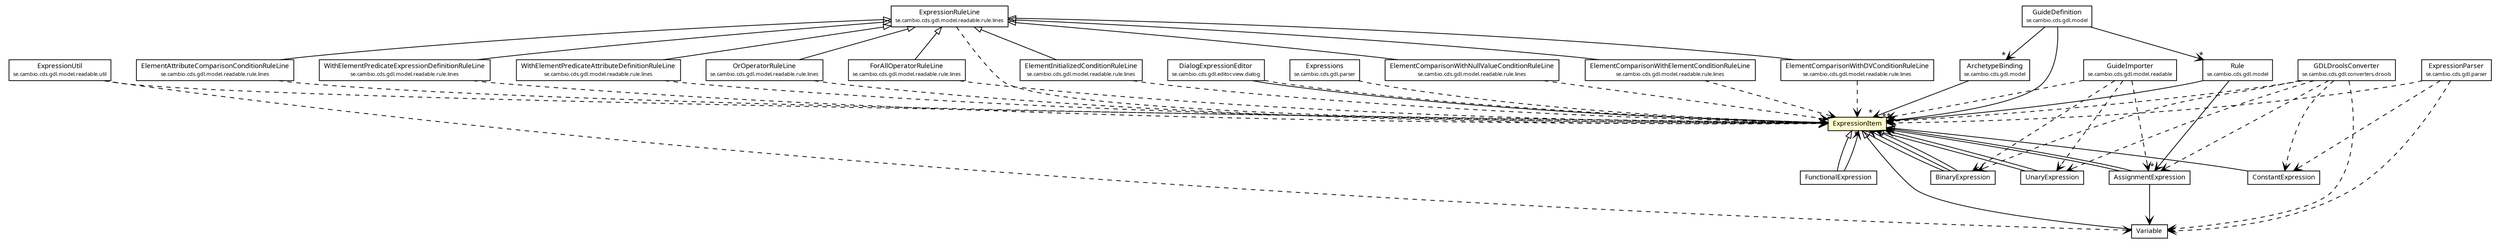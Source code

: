 #!/usr/local/bin/dot
#
# Class diagram 
# Generated by UMLGraph version R5_6 (http://www.umlgraph.org/)
#

digraph G {
	edge [fontname="Trebuchet MS",fontsize=10,labelfontname="Trebuchet MS",labelfontsize=10];
	node [fontname="Trebuchet MS",fontsize=10,shape=plaintext];
	nodesep=0.25;
	ranksep=0.5;
	// se.cambio.cds.gdl.model.Rule
	c183141 [label=<<table title="se.cambio.cds.gdl.model.Rule" border="0" cellborder="1" cellspacing="0" cellpadding="2" port="p" href="../Rule.html">
		<tr><td><table border="0" cellspacing="0" cellpadding="1">
<tr><td align="center" balign="center"><font face="Trebuchet MS"> Rule </font></td></tr>
<tr><td align="center" balign="center"><font face="Trebuchet MS" point-size="7.0"> se.cambio.cds.gdl.model </font></td></tr>
		</table></td></tr>
		</table>>, URL="../Rule.html", fontname="Trebuchet MS", fontcolor="black", fontsize=9.0];
	// se.cambio.cds.gdl.model.GuideDefinition
	c183146 [label=<<table title="se.cambio.cds.gdl.model.GuideDefinition" border="0" cellborder="1" cellspacing="0" cellpadding="2" port="p" href="../GuideDefinition.html">
		<tr><td><table border="0" cellspacing="0" cellpadding="1">
<tr><td align="center" balign="center"><font face="Trebuchet MS"> GuideDefinition </font></td></tr>
<tr><td align="center" balign="center"><font face="Trebuchet MS" point-size="7.0"> se.cambio.cds.gdl.model </font></td></tr>
		</table></td></tr>
		</table>>, URL="../GuideDefinition.html", fontname="Trebuchet MS", fontcolor="black", fontsize=9.0];
	// se.cambio.cds.gdl.model.ArchetypeBinding
	c183152 [label=<<table title="se.cambio.cds.gdl.model.ArchetypeBinding" border="0" cellborder="1" cellspacing="0" cellpadding="2" port="p" href="../ArchetypeBinding.html">
		<tr><td><table border="0" cellspacing="0" cellpadding="1">
<tr><td align="center" balign="center"><font face="Trebuchet MS"> ArchetypeBinding </font></td></tr>
<tr><td align="center" balign="center"><font face="Trebuchet MS" point-size="7.0"> se.cambio.cds.gdl.model </font></td></tr>
		</table></td></tr>
		</table>>, URL="../ArchetypeBinding.html", fontname="Trebuchet MS", fontcolor="black", fontsize=9.0];
	// se.cambio.cds.gdl.model.expression.Variable
	c183153 [label=<<table title="se.cambio.cds.gdl.model.expression.Variable" border="0" cellborder="1" cellspacing="0" cellpadding="2" port="p" href="./Variable.html">
		<tr><td><table border="0" cellspacing="0" cellpadding="1">
<tr><td align="center" balign="center"><font face="Trebuchet MS"> Variable </font></td></tr>
		</table></td></tr>
		</table>>, URL="./Variable.html", fontname="Trebuchet MS", fontcolor="black", fontsize=9.0];
	// se.cambio.cds.gdl.model.expression.UnaryExpression
	c183154 [label=<<table title="se.cambio.cds.gdl.model.expression.UnaryExpression" border="0" cellborder="1" cellspacing="0" cellpadding="2" port="p" href="./UnaryExpression.html">
		<tr><td><table border="0" cellspacing="0" cellpadding="1">
<tr><td align="center" balign="center"><font face="Trebuchet MS"> UnaryExpression </font></td></tr>
		</table></td></tr>
		</table>>, URL="./UnaryExpression.html", fontname="Trebuchet MS", fontcolor="black", fontsize=9.0];
	// se.cambio.cds.gdl.model.expression.FunctionalExpression
	c183159 [label=<<table title="se.cambio.cds.gdl.model.expression.FunctionalExpression" border="0" cellborder="1" cellspacing="0" cellpadding="2" port="p" href="./FunctionalExpression.html">
		<tr><td><table border="0" cellspacing="0" cellpadding="1">
<tr><td align="center" balign="center"><font face="Trebuchet MS"> FunctionalExpression </font></td></tr>
		</table></td></tr>
		</table>>, URL="./FunctionalExpression.html", fontname="Trebuchet MS", fontcolor="black", fontsize=9.0];
	// se.cambio.cds.gdl.model.expression.ExpressionItem
	c183160 [label=<<table title="se.cambio.cds.gdl.model.expression.ExpressionItem" border="0" cellborder="1" cellspacing="0" cellpadding="2" port="p" bgcolor="lemonChiffon" href="./ExpressionItem.html">
		<tr><td><table border="0" cellspacing="0" cellpadding="1">
<tr><td align="center" balign="center"><font face="Trebuchet MS"> ExpressionItem </font></td></tr>
		</table></td></tr>
		</table>>, URL="./ExpressionItem.html", fontname="Trebuchet MS", fontcolor="black", fontsize=9.0];
	// se.cambio.cds.gdl.model.expression.ConstantExpression
	c183162 [label=<<table title="se.cambio.cds.gdl.model.expression.ConstantExpression" border="0" cellborder="1" cellspacing="0" cellpadding="2" port="p" href="./ConstantExpression.html">
		<tr><td><table border="0" cellspacing="0" cellpadding="1">
<tr><td align="center" balign="center"><font face="Trebuchet MS"> ConstantExpression </font></td></tr>
		</table></td></tr>
		</table>>, URL="./ConstantExpression.html", fontname="Trebuchet MS", fontcolor="black", fontsize=9.0];
	// se.cambio.cds.gdl.model.expression.BinaryExpression
	c183165 [label=<<table title="se.cambio.cds.gdl.model.expression.BinaryExpression" border="0" cellborder="1" cellspacing="0" cellpadding="2" port="p" href="./BinaryExpression.html">
		<tr><td><table border="0" cellspacing="0" cellpadding="1">
<tr><td align="center" balign="center"><font face="Trebuchet MS"> BinaryExpression </font></td></tr>
		</table></td></tr>
		</table>>, URL="./BinaryExpression.html", fontname="Trebuchet MS", fontcolor="black", fontsize=9.0];
	// se.cambio.cds.gdl.model.expression.AssignmentExpression
	c183166 [label=<<table title="se.cambio.cds.gdl.model.expression.AssignmentExpression" border="0" cellborder="1" cellspacing="0" cellpadding="2" port="p" href="./AssignmentExpression.html">
		<tr><td><table border="0" cellspacing="0" cellpadding="1">
<tr><td align="center" balign="center"><font face="Trebuchet MS"> AssignmentExpression </font></td></tr>
		</table></td></tr>
		</table>>, URL="./AssignmentExpression.html", fontname="Trebuchet MS", fontcolor="black", fontsize=9.0];
	// se.cambio.cds.gdl.parser.Expressions
	c183247 [label=<<table title="se.cambio.cds.gdl.parser.Expressions" border="0" cellborder="1" cellspacing="0" cellpadding="2" port="p" href="../../parser/Expressions.html">
		<tr><td><table border="0" cellspacing="0" cellpadding="1">
<tr><td align="center" balign="center"><font face="Trebuchet MS"> Expressions </font></td></tr>
<tr><td align="center" balign="center"><font face="Trebuchet MS" point-size="7.0"> se.cambio.cds.gdl.parser </font></td></tr>
		</table></td></tr>
		</table>>, URL="../../parser/Expressions.html", fontname="Trebuchet MS", fontcolor="black", fontsize=9.0];
	// se.cambio.cds.gdl.parser.ExpressionParser
	c183250 [label=<<table title="se.cambio.cds.gdl.parser.ExpressionParser" border="0" cellborder="1" cellspacing="0" cellpadding="2" port="p" href="../../parser/ExpressionParser.html">
		<tr><td><table border="0" cellspacing="0" cellpadding="1">
<tr><td align="center" balign="center"><font face="Trebuchet MS"> ExpressionParser </font></td></tr>
<tr><td align="center" balign="center"><font face="Trebuchet MS" point-size="7.0"> se.cambio.cds.gdl.parser </font></td></tr>
		</table></td></tr>
		</table>>, URL="../../parser/ExpressionParser.html", fontname="Trebuchet MS", fontcolor="black", fontsize=9.0];
	// se.cambio.cds.gdl.model.readable.GuideImporter
	c183335 [label=<<table title="se.cambio.cds.gdl.model.readable.GuideImporter" border="0" cellborder="1" cellspacing="0" cellpadding="2" port="p" href="../readable/GuideImporter.html">
		<tr><td><table border="0" cellspacing="0" cellpadding="1">
<tr><td align="center" balign="center"><font face="Trebuchet MS"> GuideImporter </font></td></tr>
<tr><td align="center" balign="center"><font face="Trebuchet MS" point-size="7.0"> se.cambio.cds.gdl.model.readable </font></td></tr>
		</table></td></tr>
		</table>>, URL="../readable/GuideImporter.html", fontname="Trebuchet MS", fontcolor="black", fontsize=9.0];
	// se.cambio.cds.gdl.model.readable.rule.lines.WithElementPredicateExpressionDefinitionRuleLine
	c183336 [label=<<table title="se.cambio.cds.gdl.model.readable.rule.lines.WithElementPredicateExpressionDefinitionRuleLine" border="0" cellborder="1" cellspacing="0" cellpadding="2" port="p" href="../readable/rule/lines/WithElementPredicateExpressionDefinitionRuleLine.html">
		<tr><td><table border="0" cellspacing="0" cellpadding="1">
<tr><td align="center" balign="center"><font face="Trebuchet MS"> WithElementPredicateExpressionDefinitionRuleLine </font></td></tr>
<tr><td align="center" balign="center"><font face="Trebuchet MS" point-size="7.0"> se.cambio.cds.gdl.model.readable.rule.lines </font></td></tr>
		</table></td></tr>
		</table>>, URL="../readable/rule/lines/WithElementPredicateExpressionDefinitionRuleLine.html", fontname="Trebuchet MS", fontcolor="black", fontsize=9.0];
	// se.cambio.cds.gdl.model.readable.rule.lines.WithElementPredicateAttributeDefinitionRuleLine
	c183337 [label=<<table title="se.cambio.cds.gdl.model.readable.rule.lines.WithElementPredicateAttributeDefinitionRuleLine" border="0" cellborder="1" cellspacing="0" cellpadding="2" port="p" href="../readable/rule/lines/WithElementPredicateAttributeDefinitionRuleLine.html">
		<tr><td><table border="0" cellspacing="0" cellpadding="1">
<tr><td align="center" balign="center"><font face="Trebuchet MS"> WithElementPredicateAttributeDefinitionRuleLine </font></td></tr>
<tr><td align="center" balign="center"><font face="Trebuchet MS" point-size="7.0"> se.cambio.cds.gdl.model.readable.rule.lines </font></td></tr>
		</table></td></tr>
		</table>>, URL="../readable/rule/lines/WithElementPredicateAttributeDefinitionRuleLine.html", fontname="Trebuchet MS", fontcolor="black", fontsize=9.0];
	// se.cambio.cds.gdl.model.readable.rule.lines.OrOperatorRuleLine
	c183343 [label=<<table title="se.cambio.cds.gdl.model.readable.rule.lines.OrOperatorRuleLine" border="0" cellborder="1" cellspacing="0" cellpadding="2" port="p" href="../readable/rule/lines/OrOperatorRuleLine.html">
		<tr><td><table border="0" cellspacing="0" cellpadding="1">
<tr><td align="center" balign="center"><font face="Trebuchet MS"> OrOperatorRuleLine </font></td></tr>
<tr><td align="center" balign="center"><font face="Trebuchet MS" point-size="7.0"> se.cambio.cds.gdl.model.readable.rule.lines </font></td></tr>
		</table></td></tr>
		</table>>, URL="../readable/rule/lines/OrOperatorRuleLine.html", fontname="Trebuchet MS", fontcolor="black", fontsize=9.0];
	// se.cambio.cds.gdl.model.readable.rule.lines.ForAllOperatorRuleLine
	c183344 [label=<<table title="se.cambio.cds.gdl.model.readable.rule.lines.ForAllOperatorRuleLine" border="0" cellborder="1" cellspacing="0" cellpadding="2" port="p" href="../readable/rule/lines/ForAllOperatorRuleLine.html">
		<tr><td><table border="0" cellspacing="0" cellpadding="1">
<tr><td align="center" balign="center"><font face="Trebuchet MS"> ForAllOperatorRuleLine </font></td></tr>
<tr><td align="center" balign="center"><font face="Trebuchet MS" point-size="7.0"> se.cambio.cds.gdl.model.readable.rule.lines </font></td></tr>
		</table></td></tr>
		</table>>, URL="../readable/rule/lines/ForAllOperatorRuleLine.html", fontname="Trebuchet MS", fontcolor="black", fontsize=9.0];
	// se.cambio.cds.gdl.model.readable.rule.lines.ExpressionRuleLine
	c183345 [label=<<table title="se.cambio.cds.gdl.model.readable.rule.lines.ExpressionRuleLine" border="0" cellborder="1" cellspacing="0" cellpadding="2" port="p" href="../readable/rule/lines/ExpressionRuleLine.html">
		<tr><td><table border="0" cellspacing="0" cellpadding="1">
<tr><td align="center" balign="center"><font face="Trebuchet MS"> ExpressionRuleLine </font></td></tr>
<tr><td align="center" balign="center"><font face="Trebuchet MS" point-size="7.0"> se.cambio.cds.gdl.model.readable.rule.lines </font></td></tr>
		</table></td></tr>
		</table>>, URL="../readable/rule/lines/ExpressionRuleLine.html", fontname="Trebuchet MS", fontcolor="black", fontsize=9.0];
	// se.cambio.cds.gdl.model.readable.rule.lines.ElementInitializedConditionRuleLine
	c183346 [label=<<table title="se.cambio.cds.gdl.model.readable.rule.lines.ElementInitializedConditionRuleLine" border="0" cellborder="1" cellspacing="0" cellpadding="2" port="p" href="../readable/rule/lines/ElementInitializedConditionRuleLine.html">
		<tr><td><table border="0" cellspacing="0" cellpadding="1">
<tr><td align="center" balign="center"><font face="Trebuchet MS"> ElementInitializedConditionRuleLine </font></td></tr>
<tr><td align="center" balign="center"><font face="Trebuchet MS" point-size="7.0"> se.cambio.cds.gdl.model.readable.rule.lines </font></td></tr>
		</table></td></tr>
		</table>>, URL="../readable/rule/lines/ElementInitializedConditionRuleLine.html", fontname="Trebuchet MS", fontcolor="black", fontsize=9.0];
	// se.cambio.cds.gdl.model.readable.rule.lines.ElementComparisonWithNullValueConditionRuleLine
	c183347 [label=<<table title="se.cambio.cds.gdl.model.readable.rule.lines.ElementComparisonWithNullValueConditionRuleLine" border="0" cellborder="1" cellspacing="0" cellpadding="2" port="p" href="../readable/rule/lines/ElementComparisonWithNullValueConditionRuleLine.html">
		<tr><td><table border="0" cellspacing="0" cellpadding="1">
<tr><td align="center" balign="center"><font face="Trebuchet MS"> ElementComparisonWithNullValueConditionRuleLine </font></td></tr>
<tr><td align="center" balign="center"><font face="Trebuchet MS" point-size="7.0"> se.cambio.cds.gdl.model.readable.rule.lines </font></td></tr>
		</table></td></tr>
		</table>>, URL="../readable/rule/lines/ElementComparisonWithNullValueConditionRuleLine.html", fontname="Trebuchet MS", fontcolor="black", fontsize=9.0];
	// se.cambio.cds.gdl.model.readable.rule.lines.ElementComparisonWithElementConditionRuleLine
	c183348 [label=<<table title="se.cambio.cds.gdl.model.readable.rule.lines.ElementComparisonWithElementConditionRuleLine" border="0" cellborder="1" cellspacing="0" cellpadding="2" port="p" href="../readable/rule/lines/ElementComparisonWithElementConditionRuleLine.html">
		<tr><td><table border="0" cellspacing="0" cellpadding="1">
<tr><td align="center" balign="center"><font face="Trebuchet MS"> ElementComparisonWithElementConditionRuleLine </font></td></tr>
<tr><td align="center" balign="center"><font face="Trebuchet MS" point-size="7.0"> se.cambio.cds.gdl.model.readable.rule.lines </font></td></tr>
		</table></td></tr>
		</table>>, URL="../readable/rule/lines/ElementComparisonWithElementConditionRuleLine.html", fontname="Trebuchet MS", fontcolor="black", fontsize=9.0];
	// se.cambio.cds.gdl.model.readable.rule.lines.ElementComparisonWithDVConditionRuleLine
	c183349 [label=<<table title="se.cambio.cds.gdl.model.readable.rule.lines.ElementComparisonWithDVConditionRuleLine" border="0" cellborder="1" cellspacing="0" cellpadding="2" port="p" href="../readable/rule/lines/ElementComparisonWithDVConditionRuleLine.html">
		<tr><td><table border="0" cellspacing="0" cellpadding="1">
<tr><td align="center" balign="center"><font face="Trebuchet MS"> ElementComparisonWithDVConditionRuleLine </font></td></tr>
<tr><td align="center" balign="center"><font face="Trebuchet MS" point-size="7.0"> se.cambio.cds.gdl.model.readable.rule.lines </font></td></tr>
		</table></td></tr>
		</table>>, URL="../readable/rule/lines/ElementComparisonWithDVConditionRuleLine.html", fontname="Trebuchet MS", fontcolor="black", fontsize=9.0];
	// se.cambio.cds.gdl.model.readable.rule.lines.ElementAttributeComparisonConditionRuleLine
	c183350 [label=<<table title="se.cambio.cds.gdl.model.readable.rule.lines.ElementAttributeComparisonConditionRuleLine" border="0" cellborder="1" cellspacing="0" cellpadding="2" port="p" href="../readable/rule/lines/ElementAttributeComparisonConditionRuleLine.html">
		<tr><td><table border="0" cellspacing="0" cellpadding="1">
<tr><td align="center" balign="center"><font face="Trebuchet MS"> ElementAttributeComparisonConditionRuleLine </font></td></tr>
<tr><td align="center" balign="center"><font face="Trebuchet MS" point-size="7.0"> se.cambio.cds.gdl.model.readable.rule.lines </font></td></tr>
		</table></td></tr>
		</table>>, URL="../readable/rule/lines/ElementAttributeComparisonConditionRuleLine.html", fontname="Trebuchet MS", fontcolor="black", fontsize=9.0];
	// se.cambio.cds.gdl.model.readable.util.ExpressionUtil
	c183388 [label=<<table title="se.cambio.cds.gdl.model.readable.util.ExpressionUtil" border="0" cellborder="1" cellspacing="0" cellpadding="2" port="p" href="../readable/util/ExpressionUtil.html">
		<tr><td><table border="0" cellspacing="0" cellpadding="1">
<tr><td align="center" balign="center"><font face="Trebuchet MS"> ExpressionUtil </font></td></tr>
<tr><td align="center" balign="center"><font face="Trebuchet MS" point-size="7.0"> se.cambio.cds.gdl.model.readable.util </font></td></tr>
		</table></td></tr>
		</table>>, URL="../readable/util/ExpressionUtil.html", fontname="Trebuchet MS", fontcolor="black", fontsize=9.0];
	// se.cambio.cds.gdl.converters.drools.GDLDroolsConverter
	c183499 [label=<<table title="se.cambio.cds.gdl.converters.drools.GDLDroolsConverter" border="0" cellborder="1" cellspacing="0" cellpadding="2" port="p" href="../../converters/drools/GDLDroolsConverter.html">
		<tr><td><table border="0" cellspacing="0" cellpadding="1">
<tr><td align="center" balign="center"><font face="Trebuchet MS"> GDLDroolsConverter </font></td></tr>
<tr><td align="center" balign="center"><font face="Trebuchet MS" point-size="7.0"> se.cambio.cds.gdl.converters.drools </font></td></tr>
		</table></td></tr>
		</table>>, URL="../../converters/drools/GDLDroolsConverter.html", fontname="Trebuchet MS", fontcolor="black", fontsize=9.0];
	// se.cambio.cds.gdl.editor.view.dialog.DialogExpressionEditor
	c183532 [label=<<table title="se.cambio.cds.gdl.editor.view.dialog.DialogExpressionEditor" border="0" cellborder="1" cellspacing="0" cellpadding="2" port="p" href="../../editor/view/dialog/DialogExpressionEditor.html">
		<tr><td><table border="0" cellspacing="0" cellpadding="1">
<tr><td align="center" balign="center"><font face="Trebuchet MS"> DialogExpressionEditor </font></td></tr>
<tr><td align="center" balign="center"><font face="Trebuchet MS" point-size="7.0"> se.cambio.cds.gdl.editor.view.dialog </font></td></tr>
		</table></td></tr>
		</table>>, URL="../../editor/view/dialog/DialogExpressionEditor.html", fontname="Trebuchet MS", fontcolor="black", fontsize=9.0];
	//se.cambio.cds.gdl.model.expression.Variable extends se.cambio.cds.gdl.model.expression.ExpressionItem
	c183160:p -> c183153:p [dir=back,arrowtail=empty];
	//se.cambio.cds.gdl.model.expression.UnaryExpression extends se.cambio.cds.gdl.model.expression.ExpressionItem
	c183160:p -> c183154:p [dir=back,arrowtail=empty];
	//se.cambio.cds.gdl.model.expression.FunctionalExpression extends se.cambio.cds.gdl.model.expression.ExpressionItem
	c183160:p -> c183159:p [dir=back,arrowtail=empty];
	//se.cambio.cds.gdl.model.expression.ConstantExpression extends se.cambio.cds.gdl.model.expression.ExpressionItem
	c183160:p -> c183162:p [dir=back,arrowtail=empty];
	//se.cambio.cds.gdl.model.expression.BinaryExpression extends se.cambio.cds.gdl.model.expression.ExpressionItem
	c183160:p -> c183165:p [dir=back,arrowtail=empty];
	//se.cambio.cds.gdl.model.expression.AssignmentExpression extends se.cambio.cds.gdl.model.expression.ExpressionItem
	c183160:p -> c183166:p [dir=back,arrowtail=empty];
	//se.cambio.cds.gdl.model.readable.rule.lines.WithElementPredicateExpressionDefinitionRuleLine extends se.cambio.cds.gdl.model.readable.rule.lines.ExpressionRuleLine
	c183345:p -> c183336:p [dir=back,arrowtail=empty];
	//se.cambio.cds.gdl.model.readable.rule.lines.WithElementPredicateAttributeDefinitionRuleLine extends se.cambio.cds.gdl.model.readable.rule.lines.ExpressionRuleLine
	c183345:p -> c183337:p [dir=back,arrowtail=empty];
	//se.cambio.cds.gdl.model.readable.rule.lines.OrOperatorRuleLine extends se.cambio.cds.gdl.model.readable.rule.lines.ExpressionRuleLine
	c183345:p -> c183343:p [dir=back,arrowtail=empty];
	//se.cambio.cds.gdl.model.readable.rule.lines.ForAllOperatorRuleLine extends se.cambio.cds.gdl.model.readable.rule.lines.ExpressionRuleLine
	c183345:p -> c183344:p [dir=back,arrowtail=empty];
	//se.cambio.cds.gdl.model.readable.rule.lines.ElementInitializedConditionRuleLine extends se.cambio.cds.gdl.model.readable.rule.lines.ExpressionRuleLine
	c183345:p -> c183346:p [dir=back,arrowtail=empty];
	//se.cambio.cds.gdl.model.readable.rule.lines.ElementComparisonWithNullValueConditionRuleLine extends se.cambio.cds.gdl.model.readable.rule.lines.ExpressionRuleLine
	c183345:p -> c183347:p [dir=back,arrowtail=empty];
	//se.cambio.cds.gdl.model.readable.rule.lines.ElementComparisonWithElementConditionRuleLine extends se.cambio.cds.gdl.model.readable.rule.lines.ExpressionRuleLine
	c183345:p -> c183348:p [dir=back,arrowtail=empty];
	//se.cambio.cds.gdl.model.readable.rule.lines.ElementComparisonWithDVConditionRuleLine extends se.cambio.cds.gdl.model.readable.rule.lines.ExpressionRuleLine
	c183345:p -> c183349:p [dir=back,arrowtail=empty];
	//se.cambio.cds.gdl.model.readable.rule.lines.ElementAttributeComparisonConditionRuleLine extends se.cambio.cds.gdl.model.readable.rule.lines.ExpressionRuleLine
	c183345:p -> c183350:p [dir=back,arrowtail=empty];
	// se.cambio.cds.gdl.model.Rule NAVASSOC se.cambio.cds.gdl.model.expression.ExpressionItem
	c183141:p -> c183160:p [taillabel="", label="", headlabel="*", fontname="Trebuchet MS", fontcolor="black", fontsize=10.0, color="black", arrowhead=open];
	// se.cambio.cds.gdl.model.Rule NAVASSOC se.cambio.cds.gdl.model.expression.AssignmentExpression
	c183141:p -> c183166:p [taillabel="", label="", headlabel="*", fontname="Trebuchet MS", fontcolor="black", fontsize=10.0, color="black", arrowhead=open];
	// se.cambio.cds.gdl.model.GuideDefinition NAVASSOC se.cambio.cds.gdl.model.ArchetypeBinding
	c183146:p -> c183152:p [taillabel="", label="", headlabel="*", fontname="Trebuchet MS", fontcolor="black", fontsize=10.0, color="black", arrowhead=open];
	// se.cambio.cds.gdl.model.GuideDefinition NAVASSOC se.cambio.cds.gdl.model.Rule
	c183146:p -> c183141:p [taillabel="", label="", headlabel="*", fontname="Trebuchet MS", fontcolor="black", fontsize=10.0, color="black", arrowhead=open];
	// se.cambio.cds.gdl.model.GuideDefinition NAVASSOC se.cambio.cds.gdl.model.expression.ExpressionItem
	c183146:p -> c183160:p [taillabel="", label="", headlabel="*", fontname="Trebuchet MS", fontcolor="black", fontsize=10.0, color="black", arrowhead=open];
	// se.cambio.cds.gdl.model.ArchetypeBinding NAVASSOC se.cambio.cds.gdl.model.expression.ExpressionItem
	c183152:p -> c183160:p [taillabel="", label="", headlabel="*", fontname="Trebuchet MS", fontcolor="black", fontsize=10.0, color="black", arrowhead=open];
	// se.cambio.cds.gdl.model.expression.UnaryExpression NAVASSOC se.cambio.cds.gdl.model.expression.ExpressionItem
	c183154:p -> c183160:p [taillabel="", label="", headlabel="", fontname="Trebuchet MS", fontcolor="black", fontsize=10.0, color="black", arrowhead=open];
	// se.cambio.cds.gdl.model.expression.FunctionalExpression NAVASSOC se.cambio.cds.gdl.model.expression.ExpressionItem
	c183159:p -> c183160:p [taillabel="", label="", headlabel="*", fontname="Trebuchet MS", fontcolor="black", fontsize=10.0, color="black", arrowhead=open];
	// se.cambio.cds.gdl.model.expression.BinaryExpression NAVASSOC se.cambio.cds.gdl.model.expression.ExpressionItem
	c183165:p -> c183160:p [taillabel="", label="", headlabel="", fontname="Trebuchet MS", fontcolor="black", fontsize=10.0, color="black", arrowhead=open];
	// se.cambio.cds.gdl.model.expression.BinaryExpression NAVASSOC se.cambio.cds.gdl.model.expression.ExpressionItem
	c183165:p -> c183160:p [taillabel="", label="", headlabel="", fontname="Trebuchet MS", fontcolor="black", fontsize=10.0, color="black", arrowhead=open];
	// se.cambio.cds.gdl.model.expression.AssignmentExpression NAVASSOC se.cambio.cds.gdl.model.expression.Variable
	c183166:p -> c183153:p [taillabel="", label="", headlabel="", fontname="Trebuchet MS", fontcolor="black", fontsize=10.0, color="black", arrowhead=open];
	// se.cambio.cds.gdl.model.expression.AssignmentExpression NAVASSOC se.cambio.cds.gdl.model.expression.ExpressionItem
	c183166:p -> c183160:p [taillabel="", label="", headlabel="", fontname="Trebuchet MS", fontcolor="black", fontsize=10.0, color="black", arrowhead=open];
	// se.cambio.cds.gdl.editor.view.dialog.DialogExpressionEditor NAVASSOC se.cambio.cds.gdl.model.expression.ExpressionItem
	c183532:p -> c183160:p [taillabel="", label="", headlabel="", fontname="Trebuchet MS", fontcolor="black", fontsize=10.0, color="black", arrowhead=open];
	// se.cambio.cds.gdl.parser.Expressions DEPEND se.cambio.cds.gdl.model.expression.ExpressionItem
	c183247:p -> c183160:p [taillabel="", label="", headlabel="", fontname="Trebuchet MS", fontcolor="black", fontsize=10.0, color="black", arrowhead=open, style=dashed];
	// se.cambio.cds.gdl.parser.ExpressionParser DEPEND se.cambio.cds.gdl.model.expression.ExpressionItem
	c183250:p -> c183160:p [taillabel="", label="", headlabel="", fontname="Trebuchet MS", fontcolor="black", fontsize=10.0, color="black", arrowhead=open, style=dashed];
	// se.cambio.cds.gdl.parser.ExpressionParser DEPEND se.cambio.cds.gdl.model.expression.ConstantExpression
	c183250:p -> c183162:p [taillabel="", label="", headlabel="", fontname="Trebuchet MS", fontcolor="black", fontsize=10.0, color="black", arrowhead=open, style=dashed];
	// se.cambio.cds.gdl.parser.ExpressionParser DEPEND se.cambio.cds.gdl.model.expression.Variable
	c183250:p -> c183153:p [taillabel="", label="", headlabel="", fontname="Trebuchet MS", fontcolor="black", fontsize=10.0, color="black", arrowhead=open, style=dashed];
	// se.cambio.cds.gdl.model.readable.GuideImporter DEPEND se.cambio.cds.gdl.model.expression.UnaryExpression
	c183335:p -> c183154:p [taillabel="", label="", headlabel="", fontname="Trebuchet MS", fontcolor="black", fontsize=10.0, color="black", arrowhead=open, style=dashed];
	// se.cambio.cds.gdl.model.readable.GuideImporter DEPEND se.cambio.cds.gdl.model.expression.ExpressionItem
	c183335:p -> c183160:p [taillabel="", label="", headlabel="", fontname="Trebuchet MS", fontcolor="black", fontsize=10.0, color="black", arrowhead=open, style=dashed];
	// se.cambio.cds.gdl.model.readable.GuideImporter DEPEND se.cambio.cds.gdl.model.expression.AssignmentExpression
	c183335:p -> c183166:p [taillabel="", label="", headlabel="", fontname="Trebuchet MS", fontcolor="black", fontsize=10.0, color="black", arrowhead=open, style=dashed];
	// se.cambio.cds.gdl.model.readable.GuideImporter DEPEND se.cambio.cds.gdl.model.expression.BinaryExpression
	c183335:p -> c183165:p [taillabel="", label="", headlabel="", fontname="Trebuchet MS", fontcolor="black", fontsize=10.0, color="black", arrowhead=open, style=dashed];
	// se.cambio.cds.gdl.model.readable.rule.lines.WithElementPredicateExpressionDefinitionRuleLine DEPEND se.cambio.cds.gdl.model.expression.ExpressionItem
	c183336:p -> c183160:p [taillabel="", label="", headlabel="", fontname="Trebuchet MS", fontcolor="black", fontsize=10.0, color="black", arrowhead=open, style=dashed];
	// se.cambio.cds.gdl.model.readable.rule.lines.WithElementPredicateAttributeDefinitionRuleLine DEPEND se.cambio.cds.gdl.model.expression.ExpressionItem
	c183337:p -> c183160:p [taillabel="", label="", headlabel="", fontname="Trebuchet MS", fontcolor="black", fontsize=10.0, color="black", arrowhead=open, style=dashed];
	// se.cambio.cds.gdl.model.readable.rule.lines.OrOperatorRuleLine DEPEND se.cambio.cds.gdl.model.expression.ExpressionItem
	c183343:p -> c183160:p [taillabel="", label="", headlabel="", fontname="Trebuchet MS", fontcolor="black", fontsize=10.0, color="black", arrowhead=open, style=dashed];
	// se.cambio.cds.gdl.model.readable.rule.lines.ForAllOperatorRuleLine DEPEND se.cambio.cds.gdl.model.expression.ExpressionItem
	c183344:p -> c183160:p [taillabel="", label="", headlabel="", fontname="Trebuchet MS", fontcolor="black", fontsize=10.0, color="black", arrowhead=open, style=dashed];
	// se.cambio.cds.gdl.model.readable.rule.lines.ExpressionRuleLine DEPEND se.cambio.cds.gdl.model.expression.ExpressionItem
	c183345:p -> c183160:p [taillabel="", label="", headlabel="", fontname="Trebuchet MS", fontcolor="black", fontsize=10.0, color="black", arrowhead=open, style=dashed];
	// se.cambio.cds.gdl.model.readable.rule.lines.ElementInitializedConditionRuleLine DEPEND se.cambio.cds.gdl.model.expression.ExpressionItem
	c183346:p -> c183160:p [taillabel="", label="", headlabel="", fontname="Trebuchet MS", fontcolor="black", fontsize=10.0, color="black", arrowhead=open, style=dashed];
	// se.cambio.cds.gdl.model.readable.rule.lines.ElementComparisonWithNullValueConditionRuleLine DEPEND se.cambio.cds.gdl.model.expression.ExpressionItem
	c183347:p -> c183160:p [taillabel="", label="", headlabel="", fontname="Trebuchet MS", fontcolor="black", fontsize=10.0, color="black", arrowhead=open, style=dashed];
	// se.cambio.cds.gdl.model.readable.rule.lines.ElementComparisonWithElementConditionRuleLine DEPEND se.cambio.cds.gdl.model.expression.ExpressionItem
	c183348:p -> c183160:p [taillabel="", label="", headlabel="", fontname="Trebuchet MS", fontcolor="black", fontsize=10.0, color="black", arrowhead=open, style=dashed];
	// se.cambio.cds.gdl.model.readable.rule.lines.ElementComparisonWithDVConditionRuleLine DEPEND se.cambio.cds.gdl.model.expression.ExpressionItem
	c183349:p -> c183160:p [taillabel="", label="", headlabel="", fontname="Trebuchet MS", fontcolor="black", fontsize=10.0, color="black", arrowhead=open, style=dashed];
	// se.cambio.cds.gdl.model.readable.rule.lines.ElementAttributeComparisonConditionRuleLine DEPEND se.cambio.cds.gdl.model.expression.ExpressionItem
	c183350:p -> c183160:p [taillabel="", label="", headlabel="", fontname="Trebuchet MS", fontcolor="black", fontsize=10.0, color="black", arrowhead=open, style=dashed];
	// se.cambio.cds.gdl.model.readable.util.ExpressionUtil DEPEND se.cambio.cds.gdl.model.expression.ExpressionItem
	c183388:p -> c183160:p [taillabel="", label="", headlabel="", fontname="Trebuchet MS", fontcolor="black", fontsize=10.0, color="black", arrowhead=open, style=dashed];
	// se.cambio.cds.gdl.model.readable.util.ExpressionUtil DEPEND se.cambio.cds.gdl.model.expression.Variable
	c183388:p -> c183153:p [taillabel="", label="", headlabel="", fontname="Trebuchet MS", fontcolor="black", fontsize=10.0, color="black", arrowhead=open, style=dashed];
	// se.cambio.cds.gdl.converters.drools.GDLDroolsConverter DEPEND se.cambio.cds.gdl.model.expression.UnaryExpression
	c183499:p -> c183154:p [taillabel="", label="", headlabel="", fontname="Trebuchet MS", fontcolor="black", fontsize=10.0, color="black", arrowhead=open, style=dashed];
	// se.cambio.cds.gdl.converters.drools.GDLDroolsConverter DEPEND se.cambio.cds.gdl.model.expression.BinaryExpression
	c183499:p -> c183165:p [taillabel="", label="", headlabel="", fontname="Trebuchet MS", fontcolor="black", fontsize=10.0, color="black", arrowhead=open, style=dashed];
	// se.cambio.cds.gdl.converters.drools.GDLDroolsConverter DEPEND se.cambio.cds.gdl.model.expression.Variable
	c183499:p -> c183153:p [taillabel="", label="", headlabel="", fontname="Trebuchet MS", fontcolor="black", fontsize=10.0, color="black", arrowhead=open, style=dashed];
	// se.cambio.cds.gdl.converters.drools.GDLDroolsConverter DEPEND se.cambio.cds.gdl.model.expression.ConstantExpression
	c183499:p -> c183162:p [taillabel="", label="", headlabel="", fontname="Trebuchet MS", fontcolor="black", fontsize=10.0, color="black", arrowhead=open, style=dashed];
	// se.cambio.cds.gdl.converters.drools.GDLDroolsConverter DEPEND se.cambio.cds.gdl.model.expression.ExpressionItem
	c183499:p -> c183160:p [taillabel="", label="", headlabel="", fontname="Trebuchet MS", fontcolor="black", fontsize=10.0, color="black", arrowhead=open, style=dashed];
	// se.cambio.cds.gdl.converters.drools.GDLDroolsConverter DEPEND se.cambio.cds.gdl.model.expression.AssignmentExpression
	c183499:p -> c183166:p [taillabel="", label="", headlabel="", fontname="Trebuchet MS", fontcolor="black", fontsize=10.0, color="black", arrowhead=open, style=dashed];
	// se.cambio.cds.gdl.editor.view.dialog.DialogExpressionEditor DEPEND se.cambio.cds.gdl.model.expression.ExpressionItem
	c183532:p -> c183160:p [taillabel="", label="", headlabel="", fontname="Trebuchet MS", fontcolor="black", fontsize=10.0, color="black", arrowhead=open, style=dashed];
}

